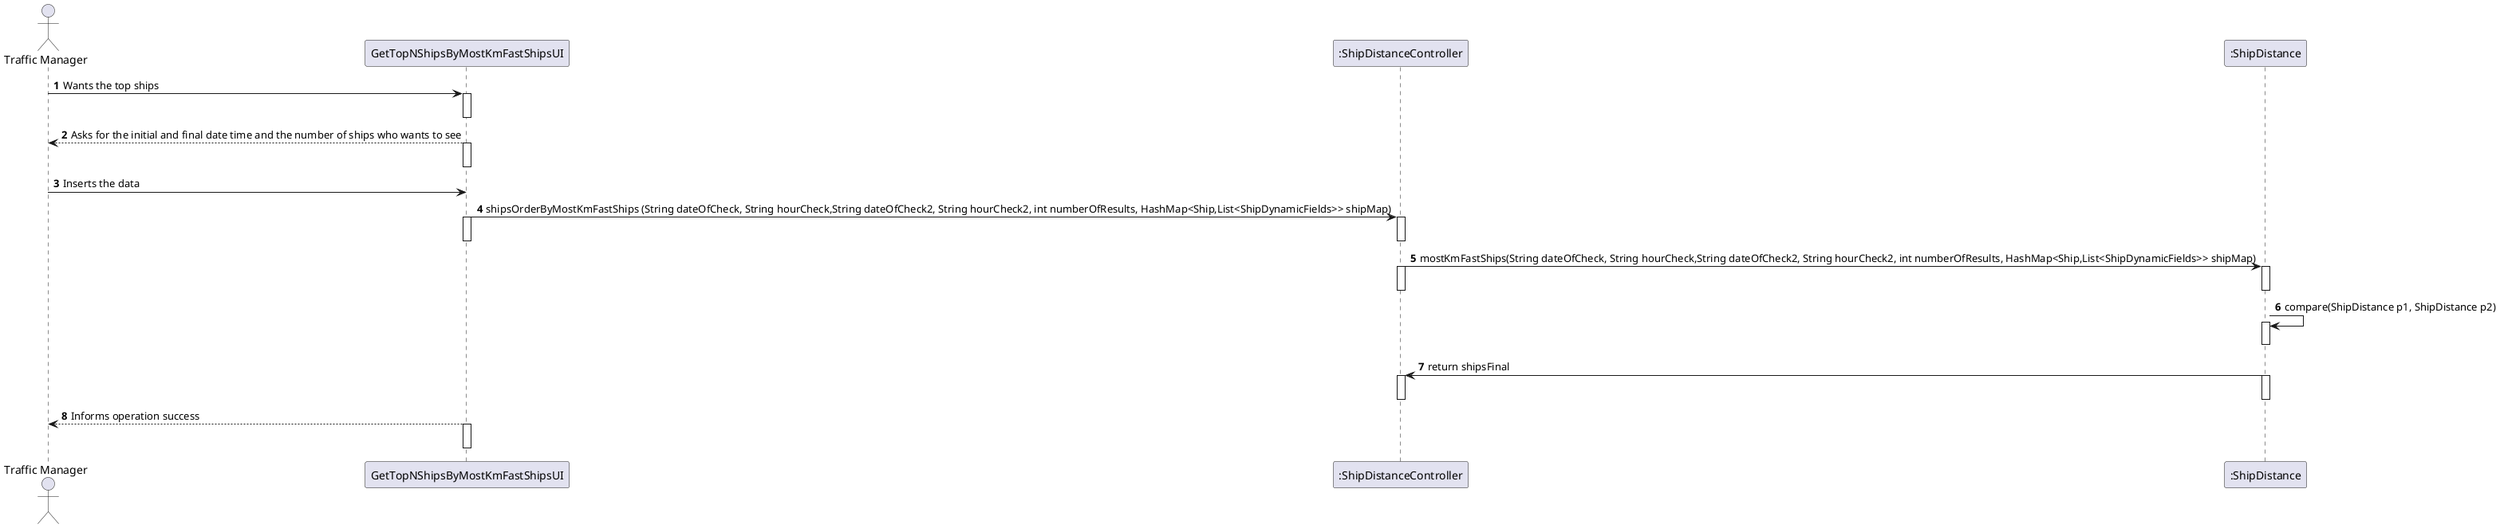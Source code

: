 @startuml
autonumber
'hide footbox
actor "Traffic Manager" as TRAFFICMANAGER

participant "GetTopNShipsByMostKmFastShipsUI" as UI
participant ":ShipDistanceController" as CTRL
participant ":ShipDistance" as ship

TRAFFICMANAGER -> UI: Wants the top ships
activate UI
deactivate UI

UI --> TRAFFICMANAGER: Asks for the initial and final date time and the number of ships who wants to see
activate UI
deactivate UI


TRAFFICMANAGER -> UI: Inserts the data


UI -> CTRL: shipsOrderByMostKmFastShips (String dateOfCheck, String hourCheck,String dateOfCheck2, String hourCheck2, int numberOfResults, HashMap<Ship,List<ShipDynamicFields>> shipMap)
activate UI
deactivate UI
activate CTRL
deactivate CTRL

CTRL -> ship: mostKmFastShips(String dateOfCheck, String hourCheck,String dateOfCheck2, String hourCheck2, int numberOfResults, HashMap<Ship,List<ShipDynamicFields>> shipMap)
activate CTRL
deactivate CTRL
activate ship
deactivate ship

ship -> ship: compare(ShipDistance p1, ShipDistance p2)
activate ship
deactivate ship

ship -> CTRL: return shipsFinal
activate ship
deactivate ship
activate CTRL
deactivate CTRL


UI --> TRAFFICMANAGER: Informs operation success
activate UI
deactivate UI

@enduml
